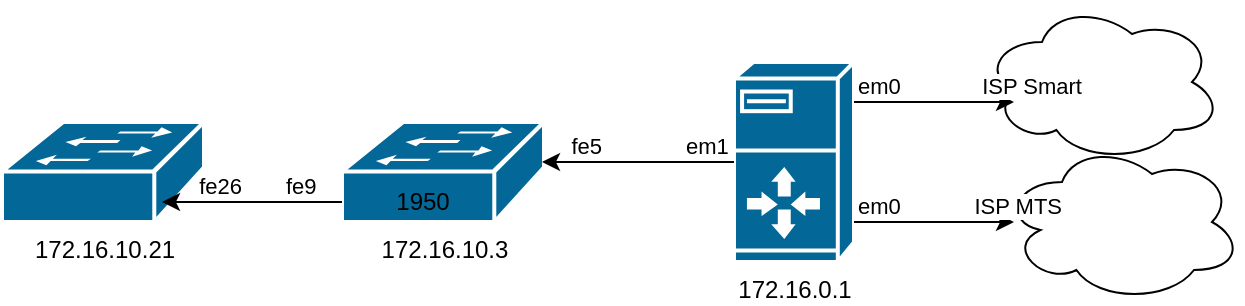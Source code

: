<mxfile version="16.6.4" type="github">
  <diagram id="6a731a19-8d31-9384-78a2-239565b7b9f0" name="Page-1">
    <mxGraphModel dx="815" dy="512" grid="1" gridSize="10" guides="1" tooltips="1" connect="1" arrows="1" fold="1" page="1" pageScale="1" pageWidth="1169" pageHeight="827" background="none" math="0" shadow="0">
      <root>
        <mxCell id="0" />
        <mxCell id="1" parent="0" />
        <mxCell id="6wV8NPEa4SkiyEWarLlf-2094" value="172.16.0.1" style="shape=mxgraph.cisco.servers.server_with_router;sketch=0;html=1;pointerEvents=1;dashed=0;fillColor=#036897;strokeColor=#ffffff;strokeWidth=2;verticalLabelPosition=bottom;verticalAlign=top;align=center;outlineConnect=0;shadow=0;" vertex="1" parent="1">
          <mxGeometry x="866" y="110" width="60" height="100" as="geometry" />
        </mxCell>
        <mxCell id="6wV8NPEa4SkiyEWarLlf-2096" value="172.16.10.3" style="shape=mxgraph.cisco.switches.workgroup_switch;sketch=0;html=1;pointerEvents=1;dashed=0;fillColor=#036897;strokeColor=#ffffff;strokeWidth=2;verticalLabelPosition=bottom;verticalAlign=top;align=center;outlineConnect=0;shadow=0;" vertex="1" parent="1">
          <mxGeometry x="670" y="140" width="101" height="50" as="geometry" />
        </mxCell>
        <mxCell id="6wV8NPEa4SkiyEWarLlf-2097" value="172.16.10.21" style="shape=mxgraph.cisco.switches.workgroup_switch;sketch=0;html=1;pointerEvents=1;dashed=0;fillColor=#036897;strokeColor=#ffffff;strokeWidth=2;verticalLabelPosition=bottom;verticalAlign=top;align=center;outlineConnect=0;shadow=0;" vertex="1" parent="1">
          <mxGeometry x="500" y="140" width="101" height="50" as="geometry" />
        </mxCell>
        <mxCell id="6wV8NPEa4SkiyEWarLlf-2101" value="" style="ellipse;shape=cloud;whiteSpace=wrap;html=1;" vertex="1" parent="1">
          <mxGeometry x="990" y="80" width="120" height="80" as="geometry" />
        </mxCell>
        <mxCell id="6wV8NPEa4SkiyEWarLlf-2107" value="" style="endArrow=classic;html=1;rounded=0;" edge="1" parent="1">
          <mxGeometry relative="1" as="geometry">
            <mxPoint x="670" y="180" as="sourcePoint" />
            <mxPoint x="580" y="180" as="targetPoint" />
          </mxGeometry>
        </mxCell>
        <mxCell id="6wV8NPEa4SkiyEWarLlf-2109" value="fe9" style="edgeLabel;resizable=0;html=1;align=left;verticalAlign=bottom;" connectable="0" vertex="1" parent="6wV8NPEa4SkiyEWarLlf-2107">
          <mxGeometry x="-1" relative="1" as="geometry">
            <mxPoint x="-30" as="offset" />
          </mxGeometry>
        </mxCell>
        <mxCell id="6wV8NPEa4SkiyEWarLlf-2110" value="fe26" style="edgeLabel;resizable=0;html=1;align=right;verticalAlign=bottom;" connectable="0" vertex="1" parent="6wV8NPEa4SkiyEWarLlf-2107">
          <mxGeometry x="1" relative="1" as="geometry">
            <mxPoint x="40" as="offset" />
          </mxGeometry>
        </mxCell>
        <mxCell id="6wV8NPEa4SkiyEWarLlf-2117" value="" style="endArrow=classic;html=1;rounded=0;" edge="1" parent="1" source="6wV8NPEa4SkiyEWarLlf-2094">
          <mxGeometry relative="1" as="geometry">
            <mxPoint x="790" y="140" as="sourcePoint" />
            <mxPoint x="770" y="160" as="targetPoint" />
            <Array as="points">
              <mxPoint x="820" y="160" />
              <mxPoint x="790" y="160" />
            </Array>
          </mxGeometry>
        </mxCell>
        <mxCell id="6wV8NPEa4SkiyEWarLlf-2119" value="em1" style="edgeLabel;resizable=0;html=1;align=left;verticalAlign=bottom;" connectable="0" vertex="1" parent="6wV8NPEa4SkiyEWarLlf-2117">
          <mxGeometry x="-1" relative="1" as="geometry">
            <mxPoint x="-26" as="offset" />
          </mxGeometry>
        </mxCell>
        <mxCell id="6wV8NPEa4SkiyEWarLlf-2120" value="fe5" style="edgeLabel;resizable=0;html=1;align=right;verticalAlign=bottom;" connectable="0" vertex="1" parent="6wV8NPEa4SkiyEWarLlf-2117">
          <mxGeometry x="1" relative="1" as="geometry">
            <mxPoint x="30" as="offset" />
          </mxGeometry>
        </mxCell>
        <mxCell id="6wV8NPEa4SkiyEWarLlf-2121" value="" style="endArrow=classic;html=1;rounded=0;" edge="1" parent="1">
          <mxGeometry relative="1" as="geometry">
            <mxPoint x="926" y="130" as="sourcePoint" />
            <mxPoint x="1006" y="130" as="targetPoint" />
          </mxGeometry>
        </mxCell>
        <mxCell id="6wV8NPEa4SkiyEWarLlf-2123" value="em0" style="edgeLabel;resizable=0;html=1;align=left;verticalAlign=bottom;" connectable="0" vertex="1" parent="6wV8NPEa4SkiyEWarLlf-2121">
          <mxGeometry x="-1" relative="1" as="geometry" />
        </mxCell>
        <mxCell id="6wV8NPEa4SkiyEWarLlf-2124" value="ISP Smart" style="edgeLabel;resizable=0;html=1;align=right;verticalAlign=bottom;" connectable="0" vertex="1" parent="6wV8NPEa4SkiyEWarLlf-2121">
          <mxGeometry x="1" relative="1" as="geometry">
            <mxPoint x="34" as="offset" />
          </mxGeometry>
        </mxCell>
        <mxCell id="6wV8NPEa4SkiyEWarLlf-2127" value="" style="endArrow=classic;html=1;rounded=0;" edge="1" parent="1">
          <mxGeometry relative="1" as="geometry">
            <mxPoint x="926" y="190" as="sourcePoint" />
            <mxPoint x="1006" y="190" as="targetPoint" />
          </mxGeometry>
        </mxCell>
        <mxCell id="6wV8NPEa4SkiyEWarLlf-2128" value="em0" style="edgeLabel;resizable=0;html=1;align=left;verticalAlign=bottom;" connectable="0" vertex="1" parent="6wV8NPEa4SkiyEWarLlf-2127">
          <mxGeometry x="-1" relative="1" as="geometry" />
        </mxCell>
        <mxCell id="6wV8NPEa4SkiyEWarLlf-2131" value="" style="ellipse;shape=cloud;whiteSpace=wrap;html=1;" vertex="1" parent="1">
          <mxGeometry x="1000" y="150" width="120" height="80" as="geometry" />
        </mxCell>
        <mxCell id="6wV8NPEa4SkiyEWarLlf-2132" value="ISP MTS" style="edgeLabel;resizable=0;html=1;align=right;verticalAlign=bottom;" connectable="0" vertex="1" parent="1">
          <mxGeometry x="1030" y="190" as="geometry" />
        </mxCell>
        <mxCell id="6wV8NPEa4SkiyEWarLlf-2133" value="1950" style="text;html=1;align=center;verticalAlign=middle;resizable=0;points=[];autosize=1;strokeColor=none;fillColor=none;" vertex="1" parent="1">
          <mxGeometry x="690" y="170" width="40" height="20" as="geometry" />
        </mxCell>
      </root>
    </mxGraphModel>
  </diagram>
</mxfile>
